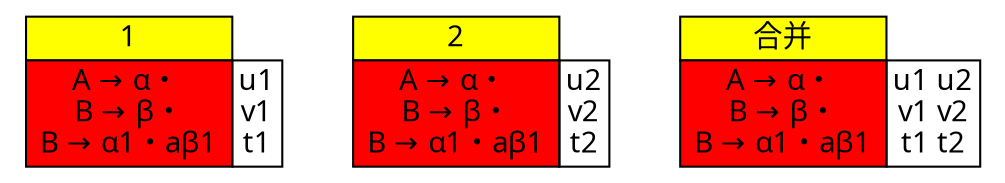 digraph G {
    node [shape=plaintext, fontname="Microsoft Yahei"]

    state1 [label=<
            <TABLE BORDER="0" CELLBORDER="1" CELLSPACING="0">
            <TR><TD bgcolor="yellow">1</TD></TR>
            <TR><TD bgcolor="red">A &rarr; &alpha;・ <br/> B &rarr; &beta;・ <br/> B &rarr; &alpha;1・a&beta;1 </TD><TD>u1<br/>v1<br/>t1</TD></TR>
            </TABLE>>, pos="2,5.5!"];

    state2 [label=<
            <TABLE BORDER="0" CELLBORDER="1" CELLSPACING="0">
            <TR><TD bgcolor="yellow">2</TD></TR>
            <TR><TD bgcolor="red">A &rarr; &alpha;・ <br/> B &rarr; &beta;・ <br/> B &rarr; &alpha;1・a&beta;1 </TD><TD>u2<br/>v2<br/>t2</TD></TR>
            </TABLE>>, pos="2,4!"];

    state3 [label=<
            <TABLE BORDER="0" CELLBORDER="1" CELLSPACING="0">
            <TR><TD bgcolor="yellow">合并</TD></TR>
            <TR><TD bgcolor="red">A &rarr; &alpha;・ <br/> B &rarr; &beta;・ <br/> B &rarr; &alpha;1・a&beta;1 </TD><TD>u1 u2<br/>v1 v2<br/>t1 t2</TD></TR>
            </TABLE>>, pos="2,1.5!"];
}